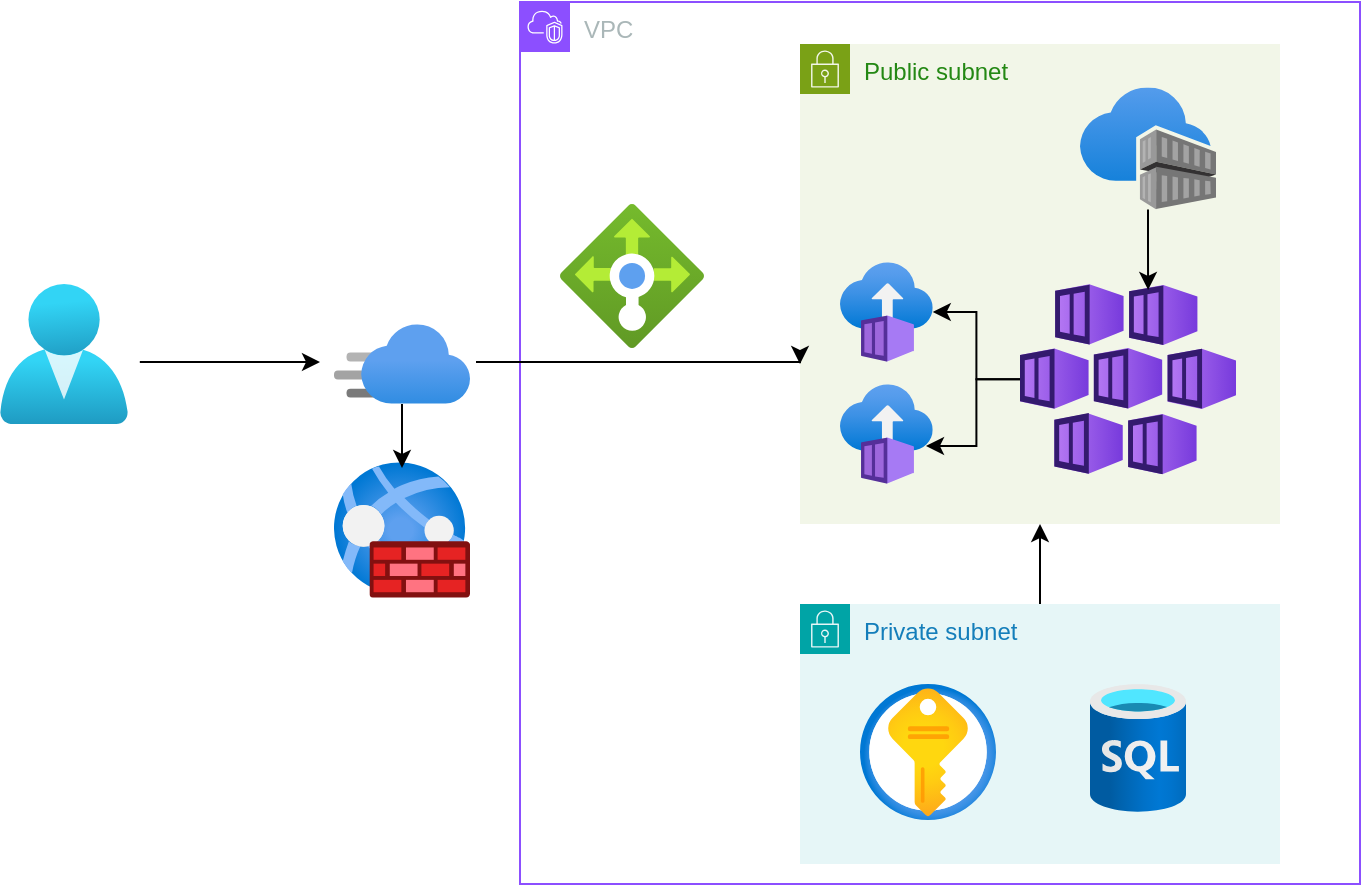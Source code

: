 <mxfile version="28.0.6">
  <diagram name="Page-1" id="HhcMIBHXNk6MgxZ09Wl_">
    <mxGraphModel dx="1426" dy="871" grid="1" gridSize="10" guides="1" tooltips="1" connect="1" arrows="1" fold="1" page="1" pageScale="1" pageWidth="827" pageHeight="1169" math="0" shadow="0">
      <root>
        <mxCell id="0" />
        <mxCell id="1" parent="0" />
        <mxCell id="f61mD6SyoXB9CqTmOYC6-40" value="VPC" style="points=[[0,0],[0.25,0],[0.5,0],[0.75,0],[1,0],[1,0.25],[1,0.5],[1,0.75],[1,1],[0.75,1],[0.5,1],[0.25,1],[0,1],[0,0.75],[0,0.5],[0,0.25]];outlineConnect=0;gradientColor=none;html=1;whiteSpace=wrap;fontSize=12;fontStyle=0;container=1;pointerEvents=0;collapsible=0;recursiveResize=0;shape=mxgraph.aws4.group;grIcon=mxgraph.aws4.group_vpc2;strokeColor=#8C4FFF;fillColor=none;verticalAlign=top;align=left;spacingLeft=30;fontColor=#AAB7B8;dashed=0;" parent="1" vertex="1">
          <mxGeometry x="380" y="19" width="420" height="441" as="geometry" />
        </mxCell>
        <mxCell id="f61mD6SyoXB9CqTmOYC6-39" value="Private subnet" style="points=[[0,0],[0.25,0],[0.5,0],[0.75,0],[1,0],[1,0.25],[1,0.5],[1,0.75],[1,1],[0.75,1],[0.5,1],[0.25,1],[0,1],[0,0.75],[0,0.5],[0,0.25]];outlineConnect=0;gradientColor=none;html=1;whiteSpace=wrap;fontSize=12;fontStyle=0;container=1;pointerEvents=0;collapsible=0;recursiveResize=0;shape=mxgraph.aws4.group;grIcon=mxgraph.aws4.group_security_group;grStroke=0;strokeColor=#00A4A6;fillColor=#E6F6F7;verticalAlign=top;align=left;spacingLeft=30;fontColor=#147EBA;dashed=0;" parent="f61mD6SyoXB9CqTmOYC6-40" vertex="1">
          <mxGeometry x="140" y="301" width="240" height="130" as="geometry" />
        </mxCell>
        <mxCell id="QuUJemgKmAIwudRQDBxj-5" value="" style="image;aspect=fixed;html=1;points=[];align=center;fontSize=12;image=img/lib/azure2/databases/SQL_Database.svg;" vertex="1" parent="f61mD6SyoXB9CqTmOYC6-39">
          <mxGeometry x="145" y="40" width="48" height="64" as="geometry" />
        </mxCell>
        <mxCell id="QuUJemgKmAIwudRQDBxj-6" value="" style="image;aspect=fixed;html=1;points=[];align=center;fontSize=12;image=img/lib/azure2/security/Key_Vaults.svg;" vertex="1" parent="f61mD6SyoXB9CqTmOYC6-39">
          <mxGeometry x="30" y="40" width="68" height="68" as="geometry" />
        </mxCell>
        <mxCell id="QuUJemgKmAIwudRQDBxj-8" value="" style="image;aspect=fixed;html=1;points=[];align=center;fontSize=12;image=img/lib/azure2/networking/Load_Balancers.svg;" vertex="1" parent="f61mD6SyoXB9CqTmOYC6-40">
          <mxGeometry x="20" y="101" width="72" height="72" as="geometry" />
        </mxCell>
        <mxCell id="f61mD6SyoXB9CqTmOYC6-37" value="Public subnet" style="points=[[0,0],[0.25,0],[0.5,0],[0.75,0],[1,0],[1,0.25],[1,0.5],[1,0.75],[1,1],[0.75,1],[0.5,1],[0.25,1],[0,1],[0,0.75],[0,0.5],[0,0.25]];outlineConnect=0;gradientColor=none;html=1;whiteSpace=wrap;fontSize=12;fontStyle=0;container=1;pointerEvents=0;collapsible=0;recursiveResize=0;shape=mxgraph.aws4.group;grIcon=mxgraph.aws4.group_security_group;grStroke=0;strokeColor=#7AA116;fillColor=#F2F6E8;verticalAlign=top;align=left;spacingLeft=30;fontColor=#248814;dashed=0;" parent="1" vertex="1">
          <mxGeometry x="520" y="40" width="240" height="240" as="geometry" />
        </mxCell>
        <mxCell id="QuUJemgKmAIwudRQDBxj-4" value="" style="image;aspect=fixed;html=1;points=[];align=center;fontSize=12;image=img/lib/azure2/containers/Container_Instances.svg;" vertex="1" parent="f61mD6SyoXB9CqTmOYC6-37">
          <mxGeometry x="20" y="109" width="46.38" height="50" as="geometry" />
        </mxCell>
        <mxCell id="QuUJemgKmAIwudRQDBxj-12" value="" style="image;aspect=fixed;html=1;points=[];align=center;fontSize=12;image=img/lib/azure2/containers/Container_Instances.svg;" vertex="1" parent="f61mD6SyoXB9CqTmOYC6-37">
          <mxGeometry x="20" y="170" width="46.38" height="50" as="geometry" />
        </mxCell>
        <mxCell id="QuUJemgKmAIwudRQDBxj-14" style="edgeStyle=orthogonalEdgeStyle;rounded=0;orthogonalLoop=1;jettySize=auto;html=1;" edge="1" parent="f61mD6SyoXB9CqTmOYC6-37" source="QuUJemgKmAIwudRQDBxj-1" target="QuUJemgKmAIwudRQDBxj-4">
          <mxGeometry relative="1" as="geometry" />
        </mxCell>
        <mxCell id="QuUJemgKmAIwudRQDBxj-1" value="" style="image;aspect=fixed;html=1;points=[];align=center;fontSize=12;image=img/lib/azure2/containers/Kubernetes_Services.svg;" vertex="1" parent="f61mD6SyoXB9CqTmOYC6-37">
          <mxGeometry x="110" y="120" width="108" height="95.29" as="geometry" />
        </mxCell>
        <mxCell id="QuUJemgKmAIwudRQDBxj-2" value="" style="image;aspect=fixed;html=1;points=[];align=center;fontSize=12;image=img/lib/azure2/containers/Container_Registries.svg;" vertex="1" parent="f61mD6SyoXB9CqTmOYC6-37">
          <mxGeometry x="140" y="21.76" width="68" height="61" as="geometry" />
        </mxCell>
        <mxCell id="QuUJemgKmAIwudRQDBxj-13" style="edgeStyle=orthogonalEdgeStyle;rounded=0;orthogonalLoop=1;jettySize=auto;html=1;entryX=0.593;entryY=0.031;entryDx=0;entryDy=0;entryPerimeter=0;" edge="1" parent="f61mD6SyoXB9CqTmOYC6-37" source="QuUJemgKmAIwudRQDBxj-2" target="QuUJemgKmAIwudRQDBxj-1">
          <mxGeometry relative="1" as="geometry" />
        </mxCell>
        <mxCell id="QuUJemgKmAIwudRQDBxj-15" style="edgeStyle=orthogonalEdgeStyle;rounded=0;orthogonalLoop=1;jettySize=auto;html=1;entryX=0.927;entryY=0.62;entryDx=0;entryDy=0;entryPerimeter=0;" edge="1" parent="f61mD6SyoXB9CqTmOYC6-37" source="QuUJemgKmAIwudRQDBxj-1" target="QuUJemgKmAIwudRQDBxj-12">
          <mxGeometry relative="1" as="geometry" />
        </mxCell>
        <mxCell id="f61mD6SyoXB9CqTmOYC6-45" style="edgeStyle=orthogonalEdgeStyle;rounded=0;orthogonalLoop=1;jettySize=auto;html=1;exitX=1;exitY=0.5;exitDx=0;exitDy=0;exitPerimeter=0;" parent="1" edge="1">
          <mxGeometry relative="1" as="geometry">
            <mxPoint x="520" y="200" as="targetPoint" />
            <Array as="points">
              <mxPoint x="520" y="199" />
            </Array>
            <mxPoint x="358" y="199" as="sourcePoint" />
          </mxGeometry>
        </mxCell>
        <mxCell id="f61mD6SyoXB9CqTmOYC6-41" style="edgeStyle=orthogonalEdgeStyle;rounded=0;orthogonalLoop=1;jettySize=auto;html=1;exitX=0.5;exitY=0;exitDx=0;exitDy=0;entryX=0.5;entryY=1;entryDx=0;entryDy=0;" parent="1" source="f61mD6SyoXB9CqTmOYC6-39" target="f61mD6SyoXB9CqTmOYC6-37" edge="1">
          <mxGeometry relative="1" as="geometry" />
        </mxCell>
        <mxCell id="f61mD6SyoXB9CqTmOYC6-46" style="edgeStyle=orthogonalEdgeStyle;rounded=0;orthogonalLoop=1;jettySize=auto;html=1;entryX=0;entryY=0.5;entryDx=0;entryDy=0;entryPerimeter=0;" parent="1" edge="1">
          <mxGeometry relative="1" as="geometry">
            <mxPoint x="189.904" y="199" as="sourcePoint" />
            <mxPoint x="280" y="199" as="targetPoint" />
          </mxGeometry>
        </mxCell>
        <mxCell id="QuUJemgKmAIwudRQDBxj-7" value="" style="image;aspect=fixed;html=1;points=[];align=center;fontSize=12;image=img/lib/azure2/networking/Web_Application_Firewall_Policies_WAF.svg;" vertex="1" parent="1">
          <mxGeometry x="287" y="249" width="68" height="68" as="geometry" />
        </mxCell>
        <mxCell id="QuUJemgKmAIwudRQDBxj-9" value="" style="image;aspect=fixed;html=1;points=[];align=center;fontSize=12;image=img/lib/azure2/networking/CDN_Profiles.svg;" vertex="1" parent="1">
          <mxGeometry x="287" y="180" width="68" height="40" as="geometry" />
        </mxCell>
        <mxCell id="QuUJemgKmAIwudRQDBxj-10" value="" style="image;aspect=fixed;html=1;points=[];align=center;fontSize=12;image=img/lib/azure2/identity/Users.svg;" vertex="1" parent="1">
          <mxGeometry x="120" y="160" width="64" height="70" as="geometry" />
        </mxCell>
        <mxCell id="QuUJemgKmAIwudRQDBxj-11" style="edgeStyle=orthogonalEdgeStyle;rounded=0;orthogonalLoop=1;jettySize=auto;html=1;entryX=0.5;entryY=0.044;entryDx=0;entryDy=0;entryPerimeter=0;" edge="1" parent="1" source="QuUJemgKmAIwudRQDBxj-9" target="QuUJemgKmAIwudRQDBxj-7">
          <mxGeometry relative="1" as="geometry" />
        </mxCell>
      </root>
    </mxGraphModel>
  </diagram>
</mxfile>
